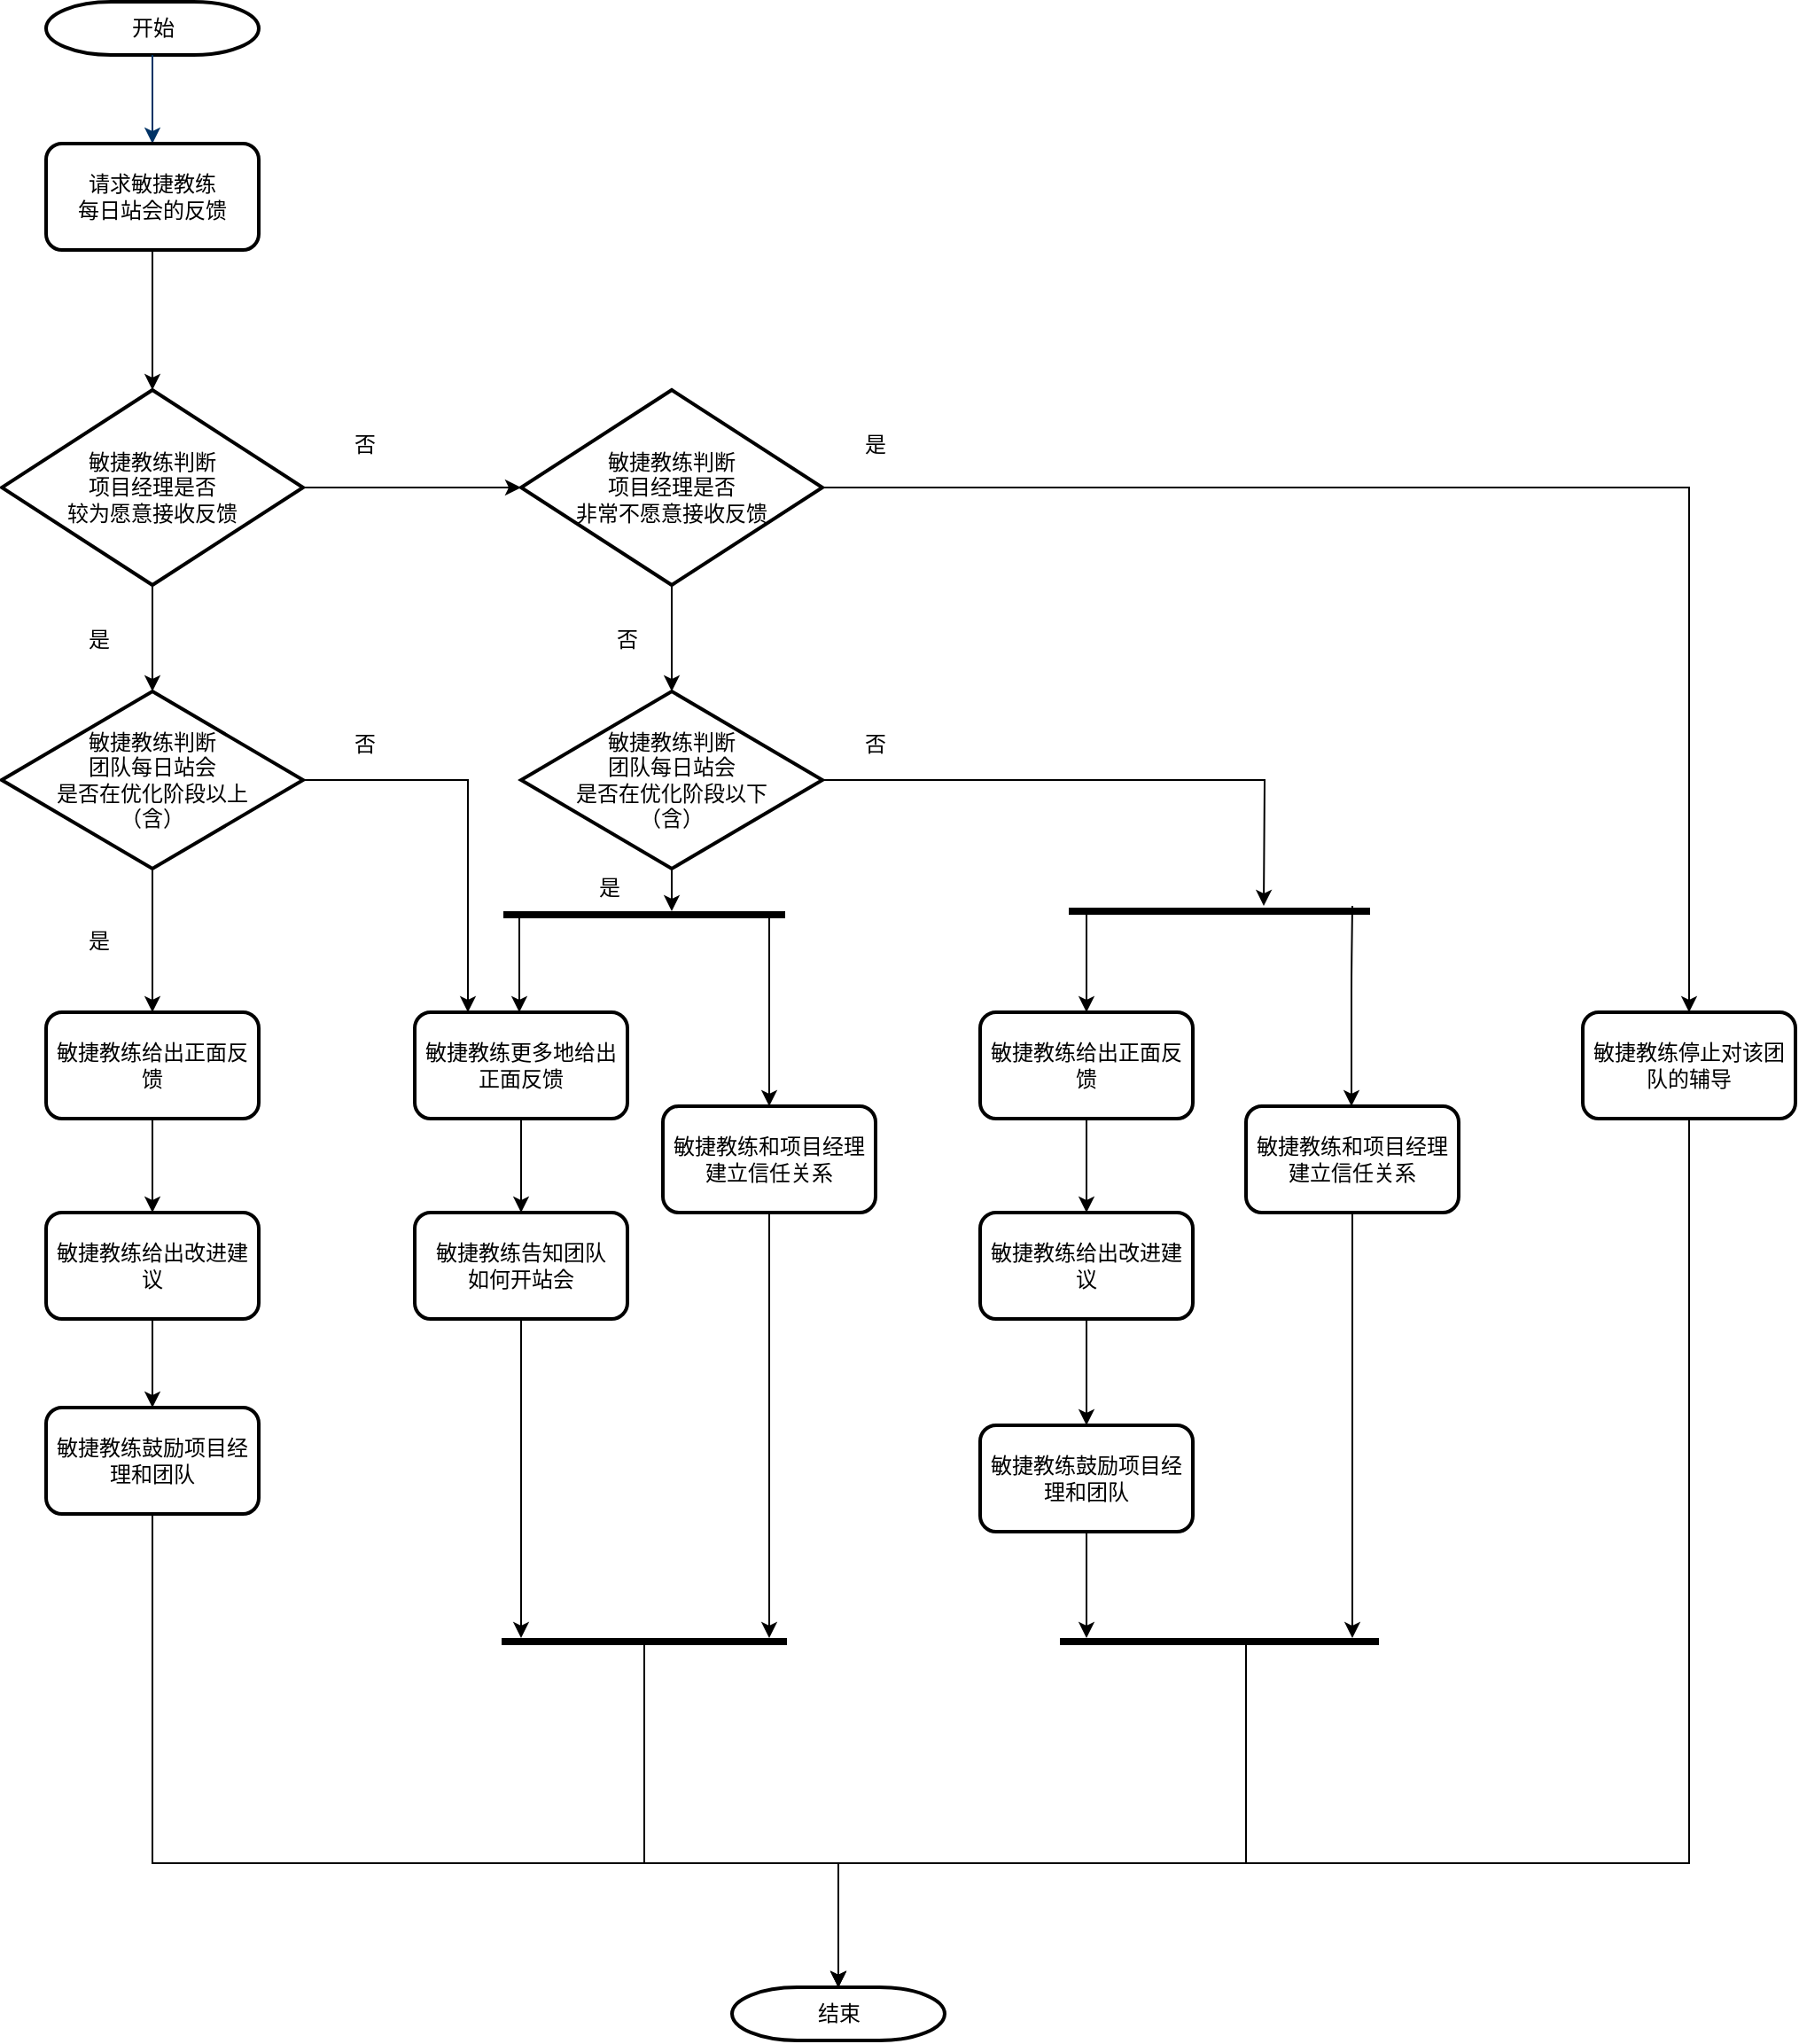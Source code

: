 <mxfile version="14.4.2" type="github">
  <diagram id="6a731a19-8d31-9384-78a2-239565b7b9f0" name="Page-1">
    <mxGraphModel dx="1185" dy="-165" grid="1" gridSize="10" guides="1" tooltips="1" connect="1" arrows="1" fold="1" page="1" pageScale="1" pageWidth="1169" pageHeight="827" background="#ffffff" math="0" shadow="0">
      <root>
        <mxCell id="0" />
        <mxCell id="1" parent="0" />
        <mxCell id="n86U9GOAkpvXNPcL8bkv-88" value="开始" style="shape=mxgraph.flowchart.terminator;strokeWidth=2;gradientColor=none;gradientDirection=north;fontStyle=0;html=1;" vertex="1" parent="1">
          <mxGeometry x="143" y="900" width="120" height="30" as="geometry" />
        </mxCell>
        <mxCell id="n86U9GOAkpvXNPcL8bkv-89" style="fontStyle=1;strokeColor=#003366;strokeWidth=1;html=1;entryX=0.5;entryY=0;entryDx=0;entryDy=0;" edge="1" parent="1" source="n86U9GOAkpvXNPcL8bkv-88" target="n86U9GOAkpvXNPcL8bkv-93">
          <mxGeometry relative="1" as="geometry" />
        </mxCell>
        <mxCell id="n86U9GOAkpvXNPcL8bkv-91" value="结束" style="shape=mxgraph.flowchart.terminator;strokeWidth=2;gradientColor=none;gradientDirection=north;fontStyle=0;html=1;" vertex="1" parent="1">
          <mxGeometry x="530" y="2020" width="120" height="30" as="geometry" />
        </mxCell>
        <mxCell id="n86U9GOAkpvXNPcL8bkv-157" style="edgeStyle=orthogonalEdgeStyle;rounded=0;orthogonalLoop=1;jettySize=auto;html=1;exitX=0.5;exitY=1;exitDx=0;exitDy=0;" edge="1" parent="1" source="n86U9GOAkpvXNPcL8bkv-93" target="n86U9GOAkpvXNPcL8bkv-98">
          <mxGeometry relative="1" as="geometry" />
        </mxCell>
        <mxCell id="n86U9GOAkpvXNPcL8bkv-93" value="请求敏捷教练&lt;br&gt;每日站会的反馈" style="rounded=1;whiteSpace=wrap;html=1;gradientColor=none;strokeWidth=2;" vertex="1" parent="1">
          <mxGeometry x="143" y="980" width="120" height="60" as="geometry" />
        </mxCell>
        <mxCell id="n86U9GOAkpvXNPcL8bkv-95" style="edgeStyle=orthogonalEdgeStyle;rounded=0;orthogonalLoop=1;jettySize=auto;html=1;exitX=1;exitY=0.5;exitDx=0;exitDy=0;" edge="1" parent="1" source="n86U9GOAkpvXNPcL8bkv-98" target="n86U9GOAkpvXNPcL8bkv-116">
          <mxGeometry relative="1" as="geometry">
            <mxPoint x="363" y="1170" as="targetPoint" />
          </mxGeometry>
        </mxCell>
        <mxCell id="n86U9GOAkpvXNPcL8bkv-115" style="edgeStyle=orthogonalEdgeStyle;rounded=0;orthogonalLoop=1;jettySize=auto;html=1;exitX=0.5;exitY=1;exitDx=0;exitDy=0;entryX=0.5;entryY=0;entryDx=0;entryDy=0;" edge="1" parent="1" source="n86U9GOAkpvXNPcL8bkv-96" target="n86U9GOAkpvXNPcL8bkv-102">
          <mxGeometry relative="1" as="geometry" />
        </mxCell>
        <mxCell id="n86U9GOAkpvXNPcL8bkv-133" style="edgeStyle=orthogonalEdgeStyle;rounded=0;orthogonalLoop=1;jettySize=auto;html=1;exitX=1;exitY=0.5;exitDx=0;exitDy=0;entryX=0.25;entryY=0;entryDx=0;entryDy=0;" edge="1" parent="1" source="n86U9GOAkpvXNPcL8bkv-96" target="n86U9GOAkpvXNPcL8bkv-108">
          <mxGeometry relative="1" as="geometry">
            <Array as="points">
              <mxPoint x="381" y="1339" />
            </Array>
          </mxGeometry>
        </mxCell>
        <mxCell id="n86U9GOAkpvXNPcL8bkv-96" value="敏捷教练判断&lt;br&gt;团队每日站会&lt;br&gt;是否在优化阶段以上&lt;br&gt;（含）" style="rhombus;whiteSpace=wrap;html=1;strokeWidth=2;gradientColor=none;" vertex="1" parent="1">
          <mxGeometry x="118" y="1289" width="170" height="100" as="geometry" />
        </mxCell>
        <mxCell id="n86U9GOAkpvXNPcL8bkv-97" style="edgeStyle=orthogonalEdgeStyle;rounded=0;orthogonalLoop=1;jettySize=auto;html=1;exitX=0.5;exitY=1;exitDx=0;exitDy=0;" edge="1" parent="1" source="n86U9GOAkpvXNPcL8bkv-98" target="n86U9GOAkpvXNPcL8bkv-96">
          <mxGeometry relative="1" as="geometry" />
        </mxCell>
        <mxCell id="n86U9GOAkpvXNPcL8bkv-98" value="敏捷教练判断&lt;br&gt;项目经理是否&lt;br&gt;较为愿意接收反馈" style="rhombus;whiteSpace=wrap;html=1;strokeWidth=2;gradientColor=none;" vertex="1" parent="1">
          <mxGeometry x="118" y="1119" width="170" height="110" as="geometry" />
        </mxCell>
        <mxCell id="n86U9GOAkpvXNPcL8bkv-99" value="是" style="text;html=1;strokeColor=none;fillColor=none;align=center;verticalAlign=middle;whiteSpace=wrap;rounded=0;" vertex="1" parent="1">
          <mxGeometry x="153" y="1250" width="40" height="20" as="geometry" />
        </mxCell>
        <mxCell id="n86U9GOAkpvXNPcL8bkv-100" value="是" style="text;html=1;strokeColor=none;fillColor=none;align=center;verticalAlign=middle;whiteSpace=wrap;rounded=0;" vertex="1" parent="1">
          <mxGeometry x="153" y="1420" width="40" height="20" as="geometry" />
        </mxCell>
        <mxCell id="n86U9GOAkpvXNPcL8bkv-101" style="edgeStyle=orthogonalEdgeStyle;rounded=0;orthogonalLoop=1;jettySize=auto;html=1;exitX=0.5;exitY=1;exitDx=0;exitDy=0;entryX=0.5;entryY=0;entryDx=0;entryDy=0;" edge="1" parent="1" source="n86U9GOAkpvXNPcL8bkv-102" target="n86U9GOAkpvXNPcL8bkv-104">
          <mxGeometry relative="1" as="geometry" />
        </mxCell>
        <mxCell id="n86U9GOAkpvXNPcL8bkv-102" value="敏捷教练给出正面反馈" style="rounded=1;whiteSpace=wrap;html=1;gradientColor=none;strokeWidth=2;" vertex="1" parent="1">
          <mxGeometry x="143" y="1470" width="120" height="60" as="geometry" />
        </mxCell>
        <mxCell id="n86U9GOAkpvXNPcL8bkv-103" style="edgeStyle=orthogonalEdgeStyle;rounded=0;orthogonalLoop=1;jettySize=auto;html=1;exitX=0.5;exitY=1;exitDx=0;exitDy=0;entryX=0.5;entryY=0;entryDx=0;entryDy=0;" edge="1" parent="1" source="n86U9GOAkpvXNPcL8bkv-104" target="n86U9GOAkpvXNPcL8bkv-105">
          <mxGeometry relative="1" as="geometry" />
        </mxCell>
        <mxCell id="n86U9GOAkpvXNPcL8bkv-104" value="敏捷教练给出改进建议" style="rounded=1;whiteSpace=wrap;html=1;gradientColor=none;strokeWidth=2;" vertex="1" parent="1">
          <mxGeometry x="143" y="1583" width="120" height="60" as="geometry" />
        </mxCell>
        <mxCell id="n86U9GOAkpvXNPcL8bkv-152" style="edgeStyle=orthogonalEdgeStyle;rounded=0;orthogonalLoop=1;jettySize=auto;html=1;exitX=0.5;exitY=1;exitDx=0;exitDy=0;entryX=0.5;entryY=0;entryDx=0;entryDy=0;entryPerimeter=0;" edge="1" parent="1" source="n86U9GOAkpvXNPcL8bkv-105" target="n86U9GOAkpvXNPcL8bkv-91">
          <mxGeometry relative="1" as="geometry">
            <Array as="points">
              <mxPoint x="203" y="1950" />
              <mxPoint x="590" y="1950" />
            </Array>
          </mxGeometry>
        </mxCell>
        <mxCell id="n86U9GOAkpvXNPcL8bkv-105" value="敏捷教练鼓励项目经理和团队" style="rounded=1;whiteSpace=wrap;html=1;gradientColor=none;strokeWidth=2;" vertex="1" parent="1">
          <mxGeometry x="143" y="1693" width="120" height="60" as="geometry" />
        </mxCell>
        <mxCell id="n86U9GOAkpvXNPcL8bkv-106" value="否" style="text;html=1;strokeColor=none;fillColor=none;align=center;verticalAlign=middle;whiteSpace=wrap;rounded=0;" vertex="1" parent="1">
          <mxGeometry x="303" y="1140" width="40" height="20" as="geometry" />
        </mxCell>
        <mxCell id="n86U9GOAkpvXNPcL8bkv-107" style="edgeStyle=orthogonalEdgeStyle;rounded=0;orthogonalLoop=1;jettySize=auto;html=1;exitX=0.5;exitY=1;exitDx=0;exitDy=0;entryX=0.5;entryY=0;entryDx=0;entryDy=0;" edge="1" parent="1" source="n86U9GOAkpvXNPcL8bkv-108" target="n86U9GOAkpvXNPcL8bkv-109">
          <mxGeometry relative="1" as="geometry" />
        </mxCell>
        <mxCell id="n86U9GOAkpvXNPcL8bkv-108" value="敏捷教练更多地给出正面反馈" style="rounded=1;whiteSpace=wrap;html=1;gradientColor=none;strokeWidth=2;" vertex="1" parent="1">
          <mxGeometry x="351" y="1470" width="120" height="60" as="geometry" />
        </mxCell>
        <mxCell id="n86U9GOAkpvXNPcL8bkv-134" style="edgeStyle=orthogonalEdgeStyle;rounded=0;orthogonalLoop=1;jettySize=auto;html=1;exitX=0.5;exitY=1;exitDx=0;exitDy=0;" edge="1" parent="1" source="n86U9GOAkpvXNPcL8bkv-109" target="n86U9GOAkpvXNPcL8bkv-127">
          <mxGeometry relative="1" as="geometry">
            <Array as="points">
              <mxPoint x="411" y="1679" />
              <mxPoint x="411" y="1679" />
            </Array>
          </mxGeometry>
        </mxCell>
        <mxCell id="n86U9GOAkpvXNPcL8bkv-109" value="敏捷教练告知团队&lt;br&gt;如何开站会" style="rounded=1;whiteSpace=wrap;html=1;gradientColor=none;strokeWidth=2;" vertex="1" parent="1">
          <mxGeometry x="351" y="1583" width="120" height="60" as="geometry" />
        </mxCell>
        <mxCell id="n86U9GOAkpvXNPcL8bkv-121" style="edgeStyle=orthogonalEdgeStyle;rounded=0;orthogonalLoop=1;jettySize=auto;html=1;" edge="1" parent="1" source="n86U9GOAkpvXNPcL8bkv-123">
          <mxGeometry relative="1" as="geometry">
            <mxPoint x="410" y="1470" as="targetPoint" />
            <Array as="points">
              <mxPoint x="410" y="1470" />
            </Array>
          </mxGeometry>
        </mxCell>
        <mxCell id="n86U9GOAkpvXNPcL8bkv-129" style="edgeStyle=orthogonalEdgeStyle;rounded=0;orthogonalLoop=1;jettySize=auto;html=1;exitX=0.5;exitY=1;exitDx=0;exitDy=0;" edge="1" parent="1" source="n86U9GOAkpvXNPcL8bkv-113" target="n86U9GOAkpvXNPcL8bkv-127">
          <mxGeometry relative="1" as="geometry">
            <Array as="points">
              <mxPoint x="551" y="1649" />
              <mxPoint x="551" y="1649" />
            </Array>
          </mxGeometry>
        </mxCell>
        <mxCell id="n86U9GOAkpvXNPcL8bkv-113" value="敏捷教练和项目经理&lt;br&gt;建立信任关系" style="rounded=1;whiteSpace=wrap;html=1;gradientColor=none;strokeWidth=2;" vertex="1" parent="1">
          <mxGeometry x="491" y="1523" width="120" height="60" as="geometry" />
        </mxCell>
        <mxCell id="n86U9GOAkpvXNPcL8bkv-153" style="edgeStyle=orthogonalEdgeStyle;rounded=0;orthogonalLoop=1;jettySize=auto;html=1;exitX=0.5;exitY=1;exitDx=0;exitDy=0;entryX=0.5;entryY=0;entryDx=0;entryDy=0;entryPerimeter=0;" edge="1" parent="1" source="n86U9GOAkpvXNPcL8bkv-114" target="n86U9GOAkpvXNPcL8bkv-91">
          <mxGeometry relative="1" as="geometry">
            <Array as="points">
              <mxPoint x="1070" y="1950" />
              <mxPoint x="590" y="1950" />
            </Array>
          </mxGeometry>
        </mxCell>
        <mxCell id="n86U9GOAkpvXNPcL8bkv-114" value="敏捷教练停止对该团队的辅导" style="rounded=1;whiteSpace=wrap;html=1;gradientColor=none;strokeWidth=2;" vertex="1" parent="1">
          <mxGeometry x="1010" y="1470" width="120" height="60" as="geometry" />
        </mxCell>
        <mxCell id="n86U9GOAkpvXNPcL8bkv-117" style="edgeStyle=orthogonalEdgeStyle;rounded=0;orthogonalLoop=1;jettySize=auto;html=1;exitX=1;exitY=0.5;exitDx=0;exitDy=0;" edge="1" parent="1" source="n86U9GOAkpvXNPcL8bkv-116" target="n86U9GOAkpvXNPcL8bkv-114">
          <mxGeometry relative="1" as="geometry">
            <mxPoint x="673" y="1174" as="targetPoint" />
          </mxGeometry>
        </mxCell>
        <mxCell id="n86U9GOAkpvXNPcL8bkv-118" style="edgeStyle=orthogonalEdgeStyle;rounded=0;orthogonalLoop=1;jettySize=auto;html=1;exitX=0.5;exitY=1;exitDx=0;exitDy=0;" edge="1" parent="1" source="n86U9GOAkpvXNPcL8bkv-116" target="n86U9GOAkpvXNPcL8bkv-130">
          <mxGeometry relative="1" as="geometry" />
        </mxCell>
        <mxCell id="n86U9GOAkpvXNPcL8bkv-116" value="敏捷教练判断&lt;br&gt;项目经理是否&lt;br&gt;非常不愿意接收反馈" style="rhombus;whiteSpace=wrap;html=1;strokeWidth=2;gradientColor=none;" vertex="1" parent="1">
          <mxGeometry x="411" y="1119" width="170" height="110" as="geometry" />
        </mxCell>
        <mxCell id="n86U9GOAkpvXNPcL8bkv-119" value="否" style="text;html=1;strokeColor=none;fillColor=none;align=center;verticalAlign=middle;whiteSpace=wrap;rounded=0;" vertex="1" parent="1">
          <mxGeometry x="451" y="1250" width="40" height="20" as="geometry" />
        </mxCell>
        <mxCell id="n86U9GOAkpvXNPcL8bkv-120" value="是" style="text;html=1;strokeColor=none;fillColor=none;align=center;verticalAlign=middle;whiteSpace=wrap;rounded=0;" vertex="1" parent="1">
          <mxGeometry x="591" y="1140" width="40" height="20" as="geometry" />
        </mxCell>
        <mxCell id="n86U9GOAkpvXNPcL8bkv-123" value="" style="line;strokeWidth=4;html=1;perimeter=backbonePerimeter;points=[];outlineConnect=0;gradientColor=none;" vertex="1" parent="1">
          <mxGeometry x="401" y="1410" width="159" height="10" as="geometry" />
        </mxCell>
        <mxCell id="n86U9GOAkpvXNPcL8bkv-126" value="" style="endArrow=classic;html=1;entryX=0.5;entryY=0;entryDx=0;entryDy=0;" edge="1" parent="1" source="n86U9GOAkpvXNPcL8bkv-123" target="n86U9GOAkpvXNPcL8bkv-113">
          <mxGeometry width="50" height="50" relative="1" as="geometry">
            <mxPoint x="551" y="1489" as="sourcePoint" />
            <mxPoint x="601" y="1439" as="targetPoint" />
            <Array as="points">
              <mxPoint x="551" y="1449" />
              <mxPoint x="551" y="1489" />
            </Array>
          </mxGeometry>
        </mxCell>
        <mxCell id="n86U9GOAkpvXNPcL8bkv-127" value="" style="line;strokeWidth=4;html=1;perimeter=backbonePerimeter;points=[];outlineConnect=0;gradientColor=none;" vertex="1" parent="1">
          <mxGeometry x="400" y="1820" width="161" height="10" as="geometry" />
        </mxCell>
        <mxCell id="n86U9GOAkpvXNPcL8bkv-131" style="edgeStyle=orthogonalEdgeStyle;rounded=0;orthogonalLoop=1;jettySize=auto;html=1;exitX=0.5;exitY=1;exitDx=0;exitDy=0;" edge="1" parent="1" source="n86U9GOAkpvXNPcL8bkv-130">
          <mxGeometry relative="1" as="geometry">
            <mxPoint x="496" y="1413" as="targetPoint" />
          </mxGeometry>
        </mxCell>
        <mxCell id="n86U9GOAkpvXNPcL8bkv-142" style="edgeStyle=orthogonalEdgeStyle;rounded=0;orthogonalLoop=1;jettySize=auto;html=1;exitX=1;exitY=0.5;exitDx=0;exitDy=0;" edge="1" parent="1" source="n86U9GOAkpvXNPcL8bkv-130">
          <mxGeometry relative="1" as="geometry">
            <mxPoint x="830" y="1410" as="targetPoint" />
          </mxGeometry>
        </mxCell>
        <mxCell id="n86U9GOAkpvXNPcL8bkv-130" value="敏捷教练判断&lt;br&gt;团队每日站会&lt;br&gt;是否在优化阶段以下&lt;br&gt;（含）" style="rhombus;whiteSpace=wrap;html=1;strokeWidth=2;gradientColor=none;" vertex="1" parent="1">
          <mxGeometry x="411" y="1289" width="170" height="100" as="geometry" />
        </mxCell>
        <mxCell id="n86U9GOAkpvXNPcL8bkv-132" value="是" style="text;html=1;strokeColor=none;fillColor=none;align=center;verticalAlign=middle;whiteSpace=wrap;rounded=0;" vertex="1" parent="1">
          <mxGeometry x="441" y="1390" width="40" height="20" as="geometry" />
        </mxCell>
        <mxCell id="n86U9GOAkpvXNPcL8bkv-135" value="否" style="text;html=1;strokeColor=none;fillColor=none;align=center;verticalAlign=middle;whiteSpace=wrap;rounded=0;" vertex="1" parent="1">
          <mxGeometry x="303" y="1309" width="40" height="20" as="geometry" />
        </mxCell>
        <mxCell id="n86U9GOAkpvXNPcL8bkv-136" style="edgeStyle=orthogonalEdgeStyle;rounded=0;orthogonalLoop=1;jettySize=auto;html=1;exitX=0.5;exitY=1;exitDx=0;exitDy=0;entryX=0.5;entryY=0;entryDx=0;entryDy=0;" edge="1" parent="1" source="n86U9GOAkpvXNPcL8bkv-137" target="n86U9GOAkpvXNPcL8bkv-139">
          <mxGeometry relative="1" as="geometry" />
        </mxCell>
        <mxCell id="n86U9GOAkpvXNPcL8bkv-137" value="敏捷教练给出正面反馈" style="rounded=1;whiteSpace=wrap;html=1;gradientColor=none;strokeWidth=2;" vertex="1" parent="1">
          <mxGeometry x="670" y="1470" width="120" height="60" as="geometry" />
        </mxCell>
        <mxCell id="n86U9GOAkpvXNPcL8bkv-138" style="edgeStyle=orthogonalEdgeStyle;rounded=0;orthogonalLoop=1;jettySize=auto;html=1;exitX=0.5;exitY=1;exitDx=0;exitDy=0;entryX=0.5;entryY=0;entryDx=0;entryDy=0;" edge="1" parent="1" source="n86U9GOAkpvXNPcL8bkv-139" target="n86U9GOAkpvXNPcL8bkv-140">
          <mxGeometry relative="1" as="geometry" />
        </mxCell>
        <mxCell id="n86U9GOAkpvXNPcL8bkv-139" value="敏捷教练给出改进建议" style="rounded=1;whiteSpace=wrap;html=1;gradientColor=none;strokeWidth=2;" vertex="1" parent="1">
          <mxGeometry x="670" y="1583" width="120" height="60" as="geometry" />
        </mxCell>
        <mxCell id="n86U9GOAkpvXNPcL8bkv-150" style="edgeStyle=orthogonalEdgeStyle;rounded=0;orthogonalLoop=1;jettySize=auto;html=1;exitX=0.5;exitY=1;exitDx=0;exitDy=0;" edge="1" parent="1" source="n86U9GOAkpvXNPcL8bkv-140" target="n86U9GOAkpvXNPcL8bkv-149">
          <mxGeometry relative="1" as="geometry">
            <mxPoint x="710" y="1820" as="targetPoint" />
            <Array as="points">
              <mxPoint x="730" y="1810" />
              <mxPoint x="730" y="1810" />
            </Array>
          </mxGeometry>
        </mxCell>
        <mxCell id="n86U9GOAkpvXNPcL8bkv-140" value="敏捷教练鼓励项目经理和团队" style="rounded=1;whiteSpace=wrap;html=1;gradientColor=none;strokeWidth=2;" vertex="1" parent="1">
          <mxGeometry x="670" y="1703" width="120" height="60" as="geometry" />
        </mxCell>
        <mxCell id="n86U9GOAkpvXNPcL8bkv-151" style="edgeStyle=orthogonalEdgeStyle;rounded=0;orthogonalLoop=1;jettySize=auto;html=1;exitX=0.5;exitY=1;exitDx=0;exitDy=0;" edge="1" parent="1" source="n86U9GOAkpvXNPcL8bkv-141" target="n86U9GOAkpvXNPcL8bkv-149">
          <mxGeometry relative="1" as="geometry">
            <Array as="points">
              <mxPoint x="880" y="1780" />
              <mxPoint x="880" y="1780" />
            </Array>
          </mxGeometry>
        </mxCell>
        <mxCell id="n86U9GOAkpvXNPcL8bkv-141" value="敏捷教练和项目经理&lt;br&gt;建立信任关系" style="rounded=1;whiteSpace=wrap;html=1;gradientColor=none;strokeWidth=2;" vertex="1" parent="1">
          <mxGeometry x="820" y="1523" width="120" height="60" as="geometry" />
        </mxCell>
        <mxCell id="n86U9GOAkpvXNPcL8bkv-143" value="" style="line;strokeWidth=4;html=1;perimeter=backbonePerimeter;points=[];outlineConnect=0;gradientColor=none;" vertex="1" parent="1">
          <mxGeometry x="720" y="1408" width="170" height="10" as="geometry" />
        </mxCell>
        <mxCell id="n86U9GOAkpvXNPcL8bkv-144" value="否" style="text;html=1;strokeColor=none;fillColor=none;align=center;verticalAlign=middle;whiteSpace=wrap;rounded=0;" vertex="1" parent="1">
          <mxGeometry x="591" y="1309" width="40" height="20" as="geometry" />
        </mxCell>
        <mxCell id="n86U9GOAkpvXNPcL8bkv-147" value="" style="endArrow=classic;html=1;" edge="1" parent="1" source="n86U9GOAkpvXNPcL8bkv-143">
          <mxGeometry width="50" height="50" relative="1" as="geometry">
            <mxPoint x="560" y="1550" as="sourcePoint" />
            <mxPoint x="730" y="1470" as="targetPoint" />
            <Array as="points">
              <mxPoint x="730" y="1440" />
              <mxPoint x="730" y="1470" />
            </Array>
          </mxGeometry>
        </mxCell>
        <mxCell id="n86U9GOAkpvXNPcL8bkv-148" value="" style="endArrow=classic;html=1;entryX=0.5;entryY=0;entryDx=0;entryDy=0;" edge="1" parent="1">
          <mxGeometry width="50" height="50" relative="1" as="geometry">
            <mxPoint x="880" y="1410" as="sourcePoint" />
            <mxPoint x="879.5" y="1523" as="targetPoint" />
            <Array as="points">
              <mxPoint x="879.5" y="1449" />
              <mxPoint x="879.5" y="1489" />
            </Array>
          </mxGeometry>
        </mxCell>
        <mxCell id="n86U9GOAkpvXNPcL8bkv-149" value="" style="line;strokeWidth=4;html=1;perimeter=backbonePerimeter;points=[];outlineConnect=0;gradientColor=none;" vertex="1" parent="1">
          <mxGeometry x="715" y="1820" width="180" height="10" as="geometry" />
        </mxCell>
        <mxCell id="n86U9GOAkpvXNPcL8bkv-155" style="edgeStyle=orthogonalEdgeStyle;rounded=0;orthogonalLoop=1;jettySize=auto;html=1;entryX=0.5;entryY=0;entryDx=0;entryDy=0;entryPerimeter=0;" edge="1" parent="1" source="n86U9GOAkpvXNPcL8bkv-127" target="n86U9GOAkpvXNPcL8bkv-91">
          <mxGeometry relative="1" as="geometry">
            <mxPoint x="480" y="1830" as="sourcePoint" />
            <mxPoint x="600" y="1980" as="targetPoint" />
            <Array as="points">
              <mxPoint x="481" y="1950" />
              <mxPoint x="590" y="1950" />
            </Array>
          </mxGeometry>
        </mxCell>
        <mxCell id="n86U9GOAkpvXNPcL8bkv-156" style="edgeStyle=orthogonalEdgeStyle;rounded=0;orthogonalLoop=1;jettySize=auto;html=1;entryX=0.5;entryY=0;entryDx=0;entryDy=0;entryPerimeter=0;" edge="1" parent="1" source="n86U9GOAkpvXNPcL8bkv-149" target="n86U9GOAkpvXNPcL8bkv-91">
          <mxGeometry relative="1" as="geometry">
            <mxPoint x="490.5" y="1836" as="sourcePoint" />
            <mxPoint x="590" y="1970" as="targetPoint" />
            <Array as="points">
              <mxPoint x="820" y="1950" />
              <mxPoint x="590" y="1950" />
            </Array>
          </mxGeometry>
        </mxCell>
      </root>
    </mxGraphModel>
  </diagram>
</mxfile>
